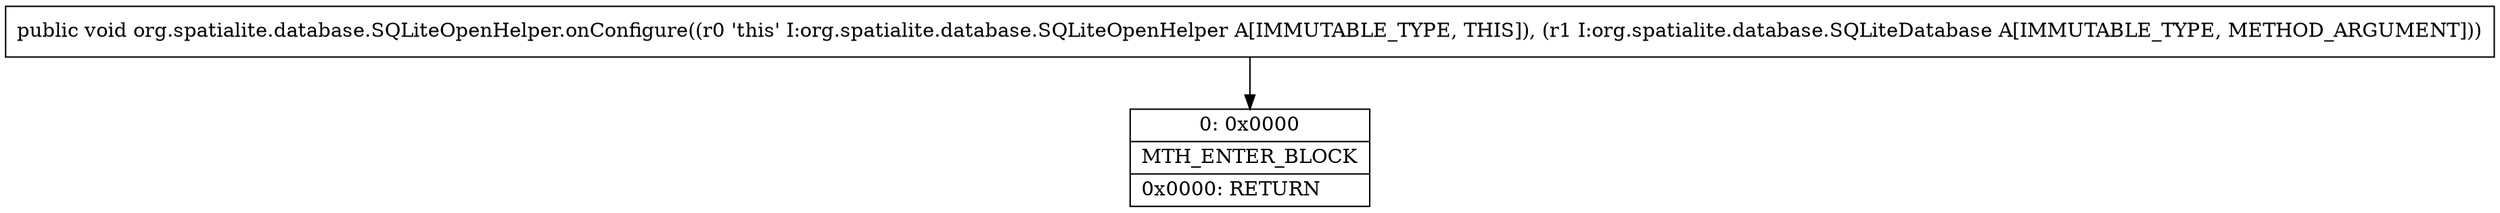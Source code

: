digraph "CFG fororg.spatialite.database.SQLiteOpenHelper.onConfigure(Lorg\/spatialite\/database\/SQLiteDatabase;)V" {
Node_0 [shape=record,label="{0\:\ 0x0000|MTH_ENTER_BLOCK\l|0x0000: RETURN   \l}"];
MethodNode[shape=record,label="{public void org.spatialite.database.SQLiteOpenHelper.onConfigure((r0 'this' I:org.spatialite.database.SQLiteOpenHelper A[IMMUTABLE_TYPE, THIS]), (r1 I:org.spatialite.database.SQLiteDatabase A[IMMUTABLE_TYPE, METHOD_ARGUMENT])) }"];
MethodNode -> Node_0;
}

